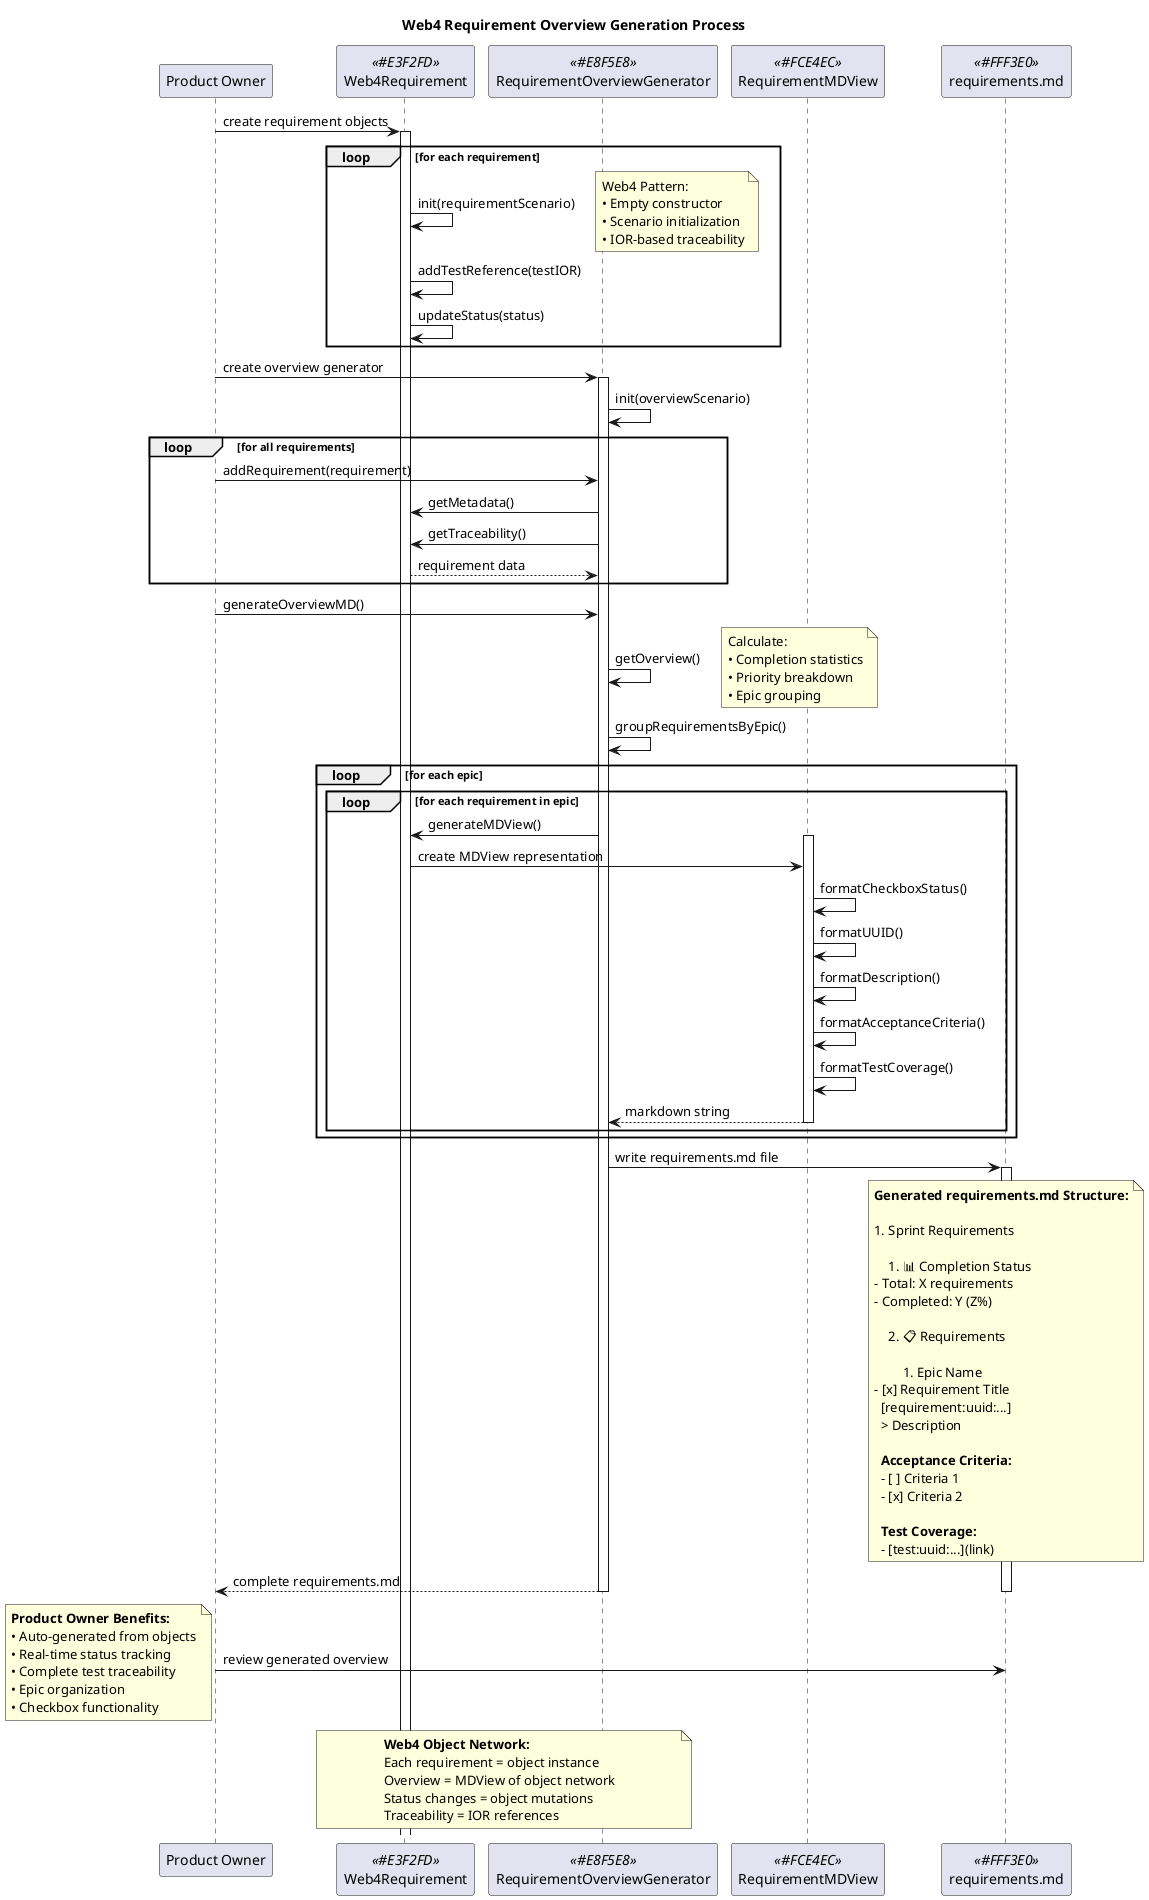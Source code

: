@startuml RequirementOverviewGeneration
!define REQUIREMENT_COLOR #E3F2FD
!define GENERATOR_COLOR #E8F5E8
!define VIEW_COLOR #FCE4EC
!define OUTPUT_COLOR #FFF3E0

title Web4 Requirement Overview Generation Process

participant "Product Owner" as PO
participant "Web4Requirement" as Req <<REQUIREMENT_COLOR>>
participant "RequirementOverviewGenerator" as Generator <<GENERATOR_COLOR>>
participant "RequirementMDView" as MDView <<VIEW_COLOR>>
participant "requirements.md" as Output <<OUTPUT_COLOR>>

PO -> Req : create requirement objects
activate Req

loop for each requirement
  Req -> Req : init(requirementScenario)
  note right: Web4 Pattern:\n• Empty constructor\n• Scenario initialization\n• IOR-based traceability
  
  Req -> Req : addTestReference(testIOR)
  Req -> Req : updateStatus(status)
end

PO -> Generator : create overview generator
activate Generator

Generator -> Generator : init(overviewScenario)

loop for all requirements
  PO -> Generator : addRequirement(requirement)
  Generator -> Req : getMetadata()
  Generator -> Req : getTraceability()
  
  Req --> Generator : requirement data
end

PO -> Generator : generateOverviewMD()

Generator -> Generator : getOverview()
note right: Calculate:\n• Completion statistics\n• Priority breakdown\n• Epic grouping

Generator -> Generator : groupRequirementsByEpic()

loop for each epic
  loop for each requirement in epic
    Generator -> Req : generateMDView()
    activate MDView
    
    Req -> MDView : create MDView representation
    
    MDView -> MDView : formatCheckboxStatus()
    MDView -> MDView : formatUUID()
    MDView -> MDView : formatDescription()
    MDView -> MDView : formatAcceptanceCriteria()
    MDView -> MDView : formatTestCoverage()
    
    MDView --> Generator : markdown string
    deactivate MDView
  end
end

Generator -> Output : write requirements.md file
activate Output

note over Output
  **Generated requirements.md Structure:**
  
  # Sprint Requirements
  
  ## 📊 Completion Status
  - Total: X requirements
  - Completed: Y (Z%)
  
  ## 📋 Requirements
  
  ### Epic Name
  - [x] Requirement Title
    [requirement:uuid:...]
    > Description
    
    **Acceptance Criteria:**
    - [ ] Criteria 1
    - [x] Criteria 2
    
    **Test Coverage:**
    - [test:uuid:...](link)
end note

Generator --> PO : complete requirements.md
deactivate Generator
deactivate Output

PO -> Output : review generated overview
note left: **Product Owner Benefits:**\n• Auto-generated from objects\n• Real-time status tracking\n• Complete test traceability\n• Epic organization\n• Checkbox functionality

note over Req, Generator
  **Web4 Object Network:**
  Each requirement = object instance
  Overview = MDView of object network
  Status changes = object mutations
  Traceability = IOR references
end note

@enduml
